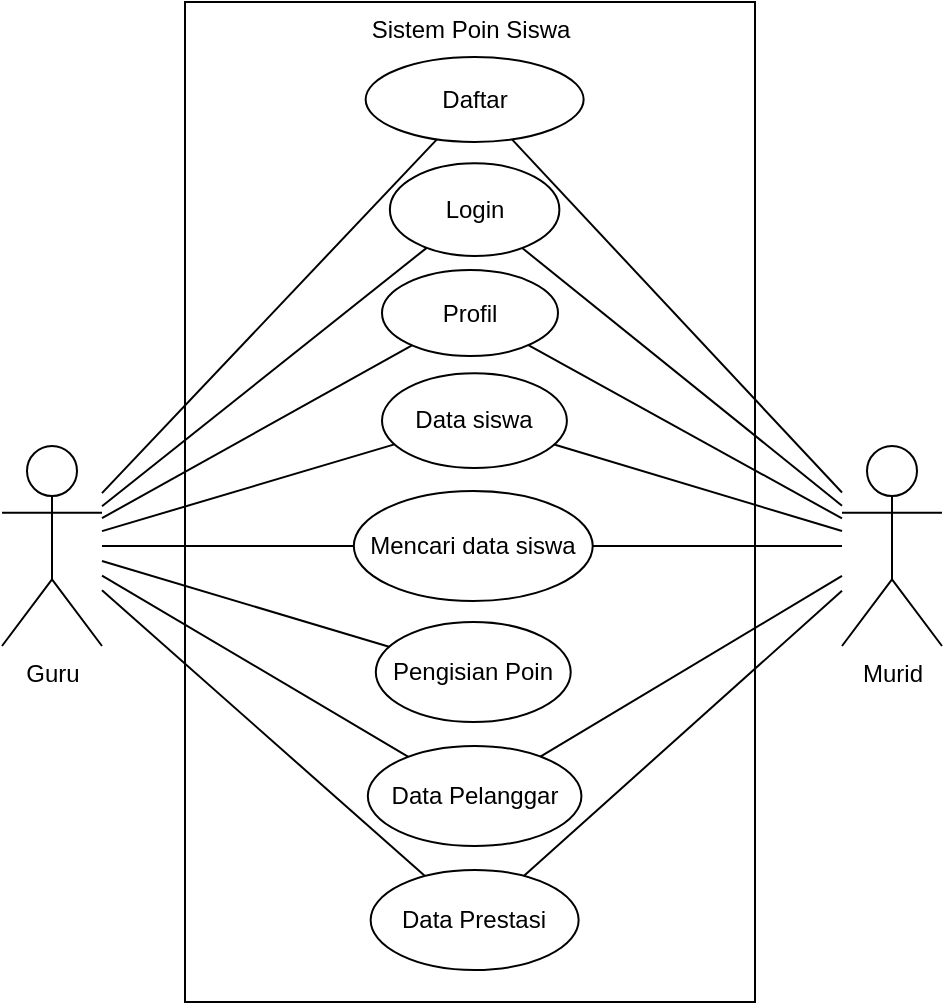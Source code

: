 <mxfile version="24.7.4">
  <diagram name="Page-1" id="hUV1HIryYlhxOBAFOuuO">
    <mxGraphModel dx="880" dy="478" grid="1" gridSize="10" guides="1" tooltips="1" connect="1" arrows="1" fold="1" page="1" pageScale="1" pageWidth="850" pageHeight="1100" math="0" shadow="0">
      <root>
        <mxCell id="0" />
        <mxCell id="1" parent="0" />
        <mxCell id="uKwNKZ_PMaqNFRPz-1kR-1" value="Sistem Poin Siswa" style="rounded=0;whiteSpace=wrap;html=1;verticalAlign=top;" vertex="1" parent="1">
          <mxGeometry x="291.5" y="240" width="285" height="500" as="geometry" />
        </mxCell>
        <mxCell id="uKwNKZ_PMaqNFRPz-1kR-2" value="Guru" style="shape=umlActor;verticalLabelPosition=bottom;verticalAlign=top;html=1;outlineConnect=0;" vertex="1" parent="1">
          <mxGeometry x="200" y="462" width="50" height="100" as="geometry" />
        </mxCell>
        <mxCell id="uKwNKZ_PMaqNFRPz-1kR-3" value="Murid" style="shape=umlActor;verticalLabelPosition=bottom;verticalAlign=top;html=1;outlineConnect=0;" vertex="1" parent="1">
          <mxGeometry x="620" y="462" width="50" height="100" as="geometry" />
        </mxCell>
        <mxCell id="uKwNKZ_PMaqNFRPz-1kR-4" value="Daftar" style="ellipse;whiteSpace=wrap;html=1;" vertex="1" parent="1">
          <mxGeometry x="381.82" y="267.5" width="109" height="42.5" as="geometry" />
        </mxCell>
        <mxCell id="uKwNKZ_PMaqNFRPz-1kR-5" value="Data Pelanggar" style="ellipse;whiteSpace=wrap;html=1;" vertex="1" parent="1">
          <mxGeometry x="382.91" y="612" width="106.81" height="50" as="geometry" />
        </mxCell>
        <mxCell id="uKwNKZ_PMaqNFRPz-1kR-6" value="Pengisian Poin" style="ellipse;whiteSpace=wrap;html=1;" vertex="1" parent="1">
          <mxGeometry x="386.9" y="550" width="97.46" height="50" as="geometry" />
        </mxCell>
        <mxCell id="uKwNKZ_PMaqNFRPz-1kR-8" value="" style="endArrow=none;html=1;rounded=0;" edge="1" parent="1" source="uKwNKZ_PMaqNFRPz-1kR-2" target="uKwNKZ_PMaqNFRPz-1kR-4">
          <mxGeometry width="50" height="50" relative="1" as="geometry">
            <mxPoint x="400" y="500" as="sourcePoint" />
            <mxPoint x="450" y="450" as="targetPoint" />
          </mxGeometry>
        </mxCell>
        <mxCell id="uKwNKZ_PMaqNFRPz-1kR-9" value="" style="endArrow=none;html=1;rounded=0;" edge="1" parent="1" source="uKwNKZ_PMaqNFRPz-1kR-3" target="uKwNKZ_PMaqNFRPz-1kR-4">
          <mxGeometry width="50" height="50" relative="1" as="geometry">
            <mxPoint x="400" y="500" as="sourcePoint" />
            <mxPoint x="450" y="450" as="targetPoint" />
          </mxGeometry>
        </mxCell>
        <mxCell id="uKwNKZ_PMaqNFRPz-1kR-10" value="Profil" style="ellipse;whiteSpace=wrap;html=1;" vertex="1" parent="1">
          <mxGeometry x="390" y="374" width="88" height="43" as="geometry" />
        </mxCell>
        <mxCell id="uKwNKZ_PMaqNFRPz-1kR-11" value="Login" style="ellipse;whiteSpace=wrap;html=1;" vertex="1" parent="1">
          <mxGeometry x="393.94" y="320.67" width="84.75" height="46.33" as="geometry" />
        </mxCell>
        <mxCell id="uKwNKZ_PMaqNFRPz-1kR-12" value="" style="endArrow=none;html=1;rounded=0;" edge="1" parent="1" source="uKwNKZ_PMaqNFRPz-1kR-2" target="uKwNKZ_PMaqNFRPz-1kR-11">
          <mxGeometry width="50" height="50" relative="1" as="geometry">
            <mxPoint x="400" y="500" as="sourcePoint" />
            <mxPoint x="450" y="450" as="targetPoint" />
          </mxGeometry>
        </mxCell>
        <mxCell id="uKwNKZ_PMaqNFRPz-1kR-13" value="" style="endArrow=none;html=1;rounded=0;" edge="1" parent="1" source="uKwNKZ_PMaqNFRPz-1kR-3" target="uKwNKZ_PMaqNFRPz-1kR-11">
          <mxGeometry width="50" height="50" relative="1" as="geometry">
            <mxPoint x="400" y="500" as="sourcePoint" />
            <mxPoint x="450" y="450" as="targetPoint" />
          </mxGeometry>
        </mxCell>
        <mxCell id="uKwNKZ_PMaqNFRPz-1kR-14" value="Data siswa" style="ellipse;whiteSpace=wrap;html=1;" vertex="1" parent="1">
          <mxGeometry x="390" y="425.67" width="92.45" height="47.33" as="geometry" />
        </mxCell>
        <mxCell id="uKwNKZ_PMaqNFRPz-1kR-15" value="Mencari data siswa" style="ellipse;whiteSpace=wrap;html=1;" vertex="1" parent="1">
          <mxGeometry x="375.91" y="484.5" width="119.45" height="55" as="geometry" />
        </mxCell>
        <mxCell id="uKwNKZ_PMaqNFRPz-1kR-16" value="" style="endArrow=none;html=1;rounded=0;" edge="1" parent="1" source="uKwNKZ_PMaqNFRPz-1kR-2" target="uKwNKZ_PMaqNFRPz-1kR-10">
          <mxGeometry width="50" height="50" relative="1" as="geometry">
            <mxPoint x="400" y="600" as="sourcePoint" />
            <mxPoint x="450" y="550" as="targetPoint" />
          </mxGeometry>
        </mxCell>
        <mxCell id="uKwNKZ_PMaqNFRPz-1kR-17" value="" style="endArrow=none;html=1;rounded=0;" edge="1" parent="1" source="uKwNKZ_PMaqNFRPz-1kR-10" target="uKwNKZ_PMaqNFRPz-1kR-3">
          <mxGeometry width="50" height="50" relative="1" as="geometry">
            <mxPoint x="400" y="600" as="sourcePoint" />
            <mxPoint x="450" y="550" as="targetPoint" />
          </mxGeometry>
        </mxCell>
        <mxCell id="uKwNKZ_PMaqNFRPz-1kR-18" value="Data Prestasi" style="ellipse;whiteSpace=wrap;html=1;" vertex="1" parent="1">
          <mxGeometry x="384.32" y="674" width="104" height="50" as="geometry" />
        </mxCell>
        <mxCell id="uKwNKZ_PMaqNFRPz-1kR-19" value="" style="endArrow=none;html=1;rounded=0;" edge="1" parent="1" source="uKwNKZ_PMaqNFRPz-1kR-2" target="uKwNKZ_PMaqNFRPz-1kR-14">
          <mxGeometry width="50" height="50" relative="1" as="geometry">
            <mxPoint x="400" y="500" as="sourcePoint" />
            <mxPoint x="450" y="450" as="targetPoint" />
          </mxGeometry>
        </mxCell>
        <mxCell id="uKwNKZ_PMaqNFRPz-1kR-20" value="" style="endArrow=none;html=1;rounded=0;" edge="1" parent="1" source="uKwNKZ_PMaqNFRPz-1kR-3" target="uKwNKZ_PMaqNFRPz-1kR-14">
          <mxGeometry width="50" height="50" relative="1" as="geometry">
            <mxPoint x="400" y="500" as="sourcePoint" />
            <mxPoint x="450" y="450" as="targetPoint" />
          </mxGeometry>
        </mxCell>
        <mxCell id="uKwNKZ_PMaqNFRPz-1kR-21" value="" style="endArrow=none;html=1;rounded=0;" edge="1" parent="1" source="uKwNKZ_PMaqNFRPz-1kR-2" target="uKwNKZ_PMaqNFRPz-1kR-15">
          <mxGeometry width="50" height="50" relative="1" as="geometry">
            <mxPoint x="400" y="500" as="sourcePoint" />
            <mxPoint x="450" y="450" as="targetPoint" />
          </mxGeometry>
        </mxCell>
        <mxCell id="uKwNKZ_PMaqNFRPz-1kR-22" value="" style="endArrow=none;html=1;rounded=0;" edge="1" parent="1" source="uKwNKZ_PMaqNFRPz-1kR-3" target="uKwNKZ_PMaqNFRPz-1kR-15">
          <mxGeometry width="50" height="50" relative="1" as="geometry">
            <mxPoint x="400" y="500" as="sourcePoint" />
            <mxPoint x="450" y="450" as="targetPoint" />
          </mxGeometry>
        </mxCell>
        <mxCell id="uKwNKZ_PMaqNFRPz-1kR-23" value="" style="endArrow=none;html=1;rounded=0;" edge="1" parent="1" source="uKwNKZ_PMaqNFRPz-1kR-2" target="uKwNKZ_PMaqNFRPz-1kR-6">
          <mxGeometry width="50" height="50" relative="1" as="geometry">
            <mxPoint x="400" y="600" as="sourcePoint" />
            <mxPoint x="450" y="550" as="targetPoint" />
          </mxGeometry>
        </mxCell>
        <mxCell id="uKwNKZ_PMaqNFRPz-1kR-24" value="" style="endArrow=none;html=1;rounded=0;" edge="1" parent="1" source="uKwNKZ_PMaqNFRPz-1kR-5" target="uKwNKZ_PMaqNFRPz-1kR-3">
          <mxGeometry width="50" height="50" relative="1" as="geometry">
            <mxPoint x="400" y="600" as="sourcePoint" />
            <mxPoint x="450" y="550" as="targetPoint" />
          </mxGeometry>
        </mxCell>
        <mxCell id="uKwNKZ_PMaqNFRPz-1kR-25" value="" style="endArrow=none;html=1;rounded=0;" edge="1" parent="1" source="uKwNKZ_PMaqNFRPz-1kR-18" target="uKwNKZ_PMaqNFRPz-1kR-3">
          <mxGeometry width="50" height="50" relative="1" as="geometry">
            <mxPoint x="400" y="600" as="sourcePoint" />
            <mxPoint x="450" y="550" as="targetPoint" />
          </mxGeometry>
        </mxCell>
        <mxCell id="uKwNKZ_PMaqNFRPz-1kR-26" value="" style="endArrow=none;html=1;rounded=0;" edge="1" parent="1" source="uKwNKZ_PMaqNFRPz-1kR-2" target="uKwNKZ_PMaqNFRPz-1kR-5">
          <mxGeometry width="50" height="50" relative="1" as="geometry">
            <mxPoint x="400" y="600" as="sourcePoint" />
            <mxPoint x="450" y="550" as="targetPoint" />
          </mxGeometry>
        </mxCell>
        <mxCell id="uKwNKZ_PMaqNFRPz-1kR-27" value="" style="endArrow=none;html=1;rounded=0;" edge="1" parent="1" source="uKwNKZ_PMaqNFRPz-1kR-18" target="uKwNKZ_PMaqNFRPz-1kR-2">
          <mxGeometry width="50" height="50" relative="1" as="geometry">
            <mxPoint x="400" y="600" as="sourcePoint" />
            <mxPoint x="450" y="550" as="targetPoint" />
          </mxGeometry>
        </mxCell>
      </root>
    </mxGraphModel>
  </diagram>
</mxfile>
